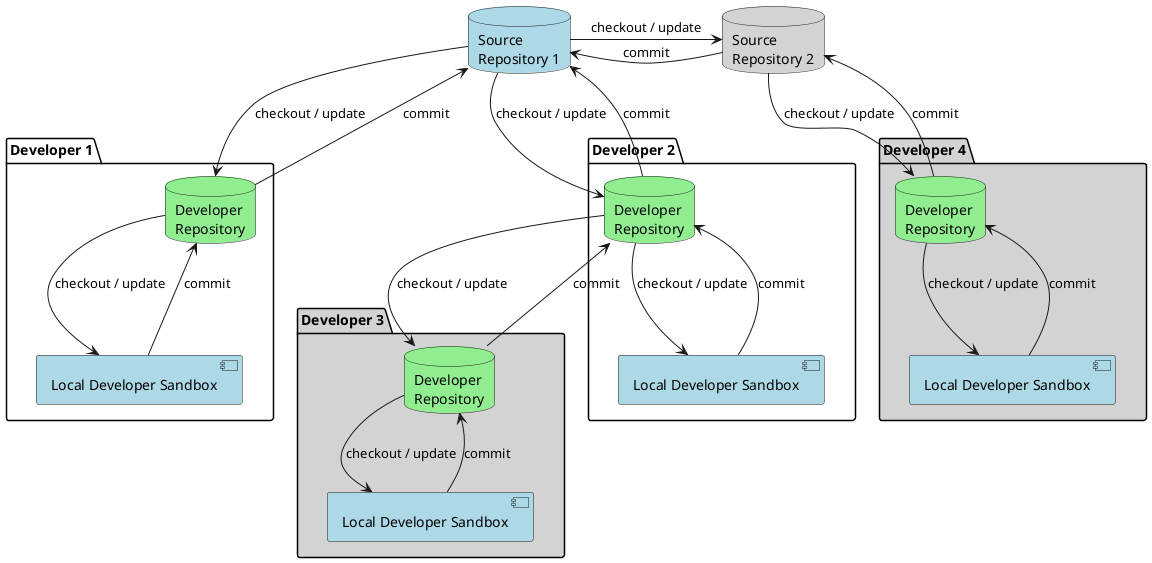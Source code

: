 @startuml
scale 1.0

!define DEVELOPER circle #lightblue

database "Source\nRepository 1" as scm1 #lightblue

package "Developer 1" {
    database "Developer\nRepository" as scmd1 #lightgreen
    DEVELOPER [Local Developer Sandbox] as ldsb1
}

scm1 -down-> scmd1 : checkout / update
scmd1 -right-> scm1 : commit
scmd1 --> ldsb1 : checkout / update
ldsb1 --> scmd1 : commit

package "Developer 2" {
    database "Developer\nRepository" as scmd2 #lightgreen
    DEVELOPER [Local Developer Sandbox] as ldsb2
}

scm1 --> scmd2 : checkout / update
scmd2 --> scm1 : commit
scmd2 -down-> ldsb2 : checkout / update
ldsb2 -up-> scmd2 : commit

package "Developer 3" #lightgrey {
    database "Developer\nRepository" as scmd3 #lightgreen
    DEVELOPER [Local Developer Sandbox] as ldsb3
}

scmd2 -down-> scmd3 : checkout / update
scmd3 -up-> scmd2 : commit
scmd3 --> ldsb3 : checkout / update
ldsb3 --> scmd3 : commit

database "Source\nRepository 2" as scm2 #lightgrey

scm1 -right-> scm2 : checkout / update
scm2 -left-> scm1 : commit

package "Developer 4" #lightgrey {
    database "Developer\nRepository" as scmd4 #lightgreen
    DEVELOPER [Local Developer Sandbox] as ldsb4
}

scm2 -down-> scmd4 : checkout / update
scmd4 -up-> scm2 : commit
scmd4 --> ldsb4 : checkout / update
ldsb4 --> scmd4 : commit

@enduml
